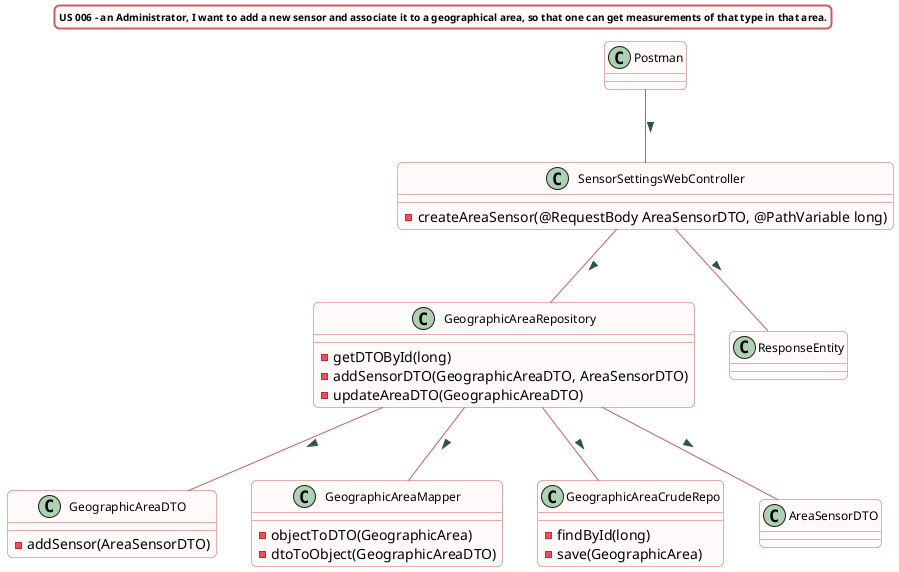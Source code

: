 @startuml

title US 006 - an Administrator, I want to add a new sensor and associate it to a geographical area, so that one can get measurements of that type in that area.
skinparam titleBorderRoundCorner 10
skinparam titleBorderThickness 2
skinparam titleBorderColor indianred
skinparam titleBackgroundColor Snow
skinparam FontName quicksand
skinparam titleFontSize 10
skinparam roundcorner 10


skinparam class {
  BorderColor indianred
  BackgroundColor indianred
  BackgroundColor Snow
   roundcorner 10
   ArrowFontName Verdana
   ArrowColor indianred
   ArrowFontColor darkslategrey
   FontSize 12
}

class SensorSettingsWebController
class GeographicAreaDTO
class GeographicAreaRepository
class ResponseEntity
class GeographicAreaMapper
class GeographicAreaCrudeRepo
class AreaSensorDTO

Postman -- SensorSettingsWebController : >
SensorSettingsWebController -- ResponseEntity : >
SensorSettingsWebController -- GeographicAreaRepository : >
GeographicAreaRepository -- GeographicAreaDTO : >
GeographicAreaRepository -- GeographicAreaMapper : >
GeographicAreaRepository -- AreaSensorDTO : >
GeographicAreaRepository -- GeographicAreaCrudeRepo : >



class SensorSettingsWebController {
-createAreaSensor(@RequestBody AreaSensorDTO, @PathVariable long)
}

class GeographicAreaRepository {
- getDTOById(long)
- addSensorDTO(GeographicAreaDTO, AreaSensorDTO)
- updateAreaDTO(GeographicAreaDTO)
}

class GeographicAreaCrudeRepo {
- findById(long)
- save(GeographicArea)
}

class GeographicAreaMapper{
-objectToDTO(GeographicArea)
-dtoToObject(GeographicAreaDTO)
}

class GeographicAreaDTO{
-addSensor(AreaSensorDTO)
}

@enduml